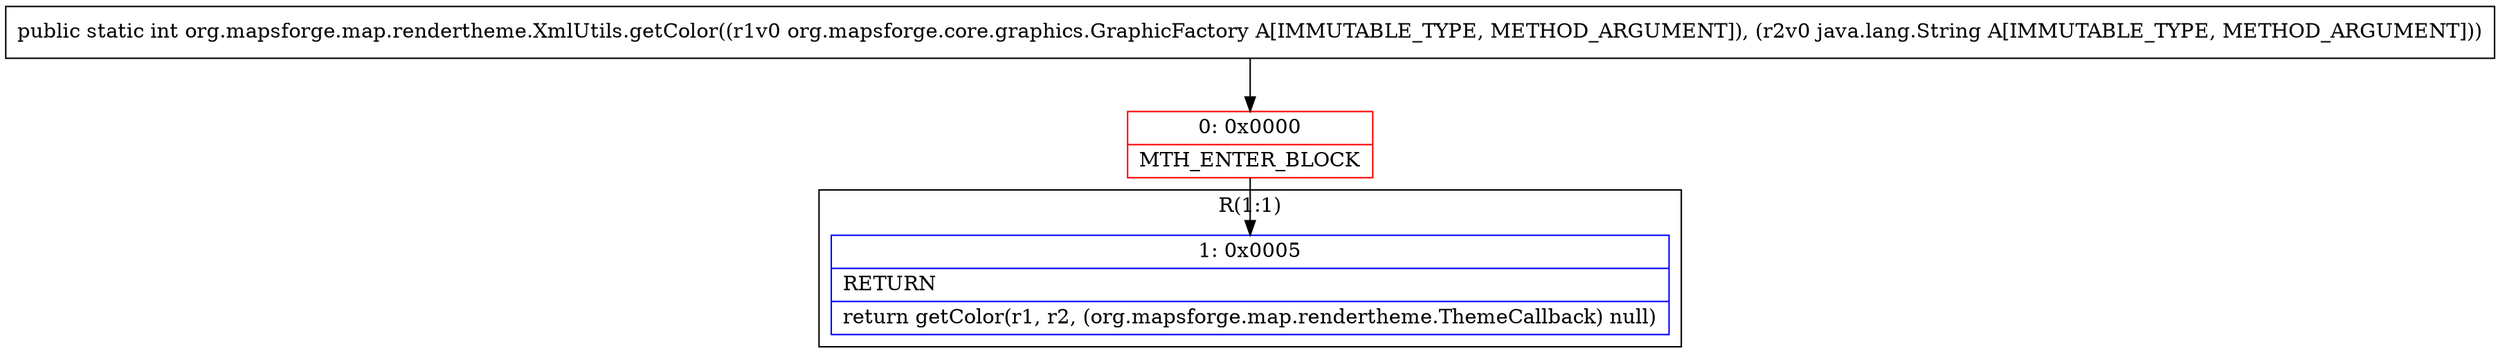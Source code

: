 digraph "CFG fororg.mapsforge.map.rendertheme.XmlUtils.getColor(Lorg\/mapsforge\/core\/graphics\/GraphicFactory;Ljava\/lang\/String;)I" {
subgraph cluster_Region_98962468 {
label = "R(1:1)";
node [shape=record,color=blue];
Node_1 [shape=record,label="{1\:\ 0x0005|RETURN\l|return getColor(r1, r2, (org.mapsforge.map.rendertheme.ThemeCallback) null)\l}"];
}
Node_0 [shape=record,color=red,label="{0\:\ 0x0000|MTH_ENTER_BLOCK\l}"];
MethodNode[shape=record,label="{public static int org.mapsforge.map.rendertheme.XmlUtils.getColor((r1v0 org.mapsforge.core.graphics.GraphicFactory A[IMMUTABLE_TYPE, METHOD_ARGUMENT]), (r2v0 java.lang.String A[IMMUTABLE_TYPE, METHOD_ARGUMENT])) }"];
MethodNode -> Node_0;
Node_0 -> Node_1;
}

